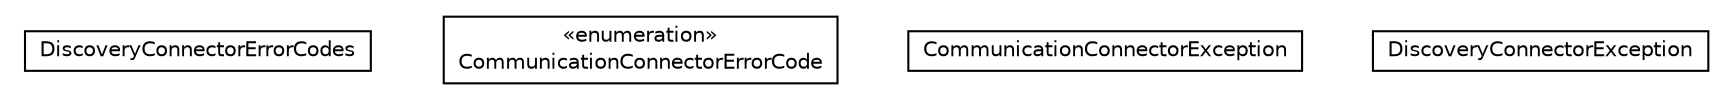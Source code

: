 #!/usr/local/bin/dot
#
# Class diagram 
# Generated by UMLGraph version R5_6-24-gf6e263 (http://www.umlgraph.org/)
#

digraph G {
	edge [fontname="Helvetica",fontsize=10,labelfontname="Helvetica",labelfontsize=10];
	node [fontname="Helvetica",fontsize=10,shape=plaintext];
	nodesep=0.25;
	ranksep=0.5;
	// org.universAAL.middleware.connectors.exception.DiscoveryConnectorErrorCodes
	c17689 [label=<<table title="org.universAAL.middleware.connectors.exception.DiscoveryConnectorErrorCodes" border="0" cellborder="1" cellspacing="0" cellpadding="2" port="p" href="./DiscoveryConnectorErrorCodes.html">
		<tr><td><table border="0" cellspacing="0" cellpadding="1">
<tr><td align="center" balign="center"> DiscoveryConnectorErrorCodes </td></tr>
		</table></td></tr>
		</table>>, URL="./DiscoveryConnectorErrorCodes.html", fontname="Helvetica", fontcolor="black", fontsize=10.0];
	// org.universAAL.middleware.connectors.exception.CommunicationConnectorErrorCode
	c17690 [label=<<table title="org.universAAL.middleware.connectors.exception.CommunicationConnectorErrorCode" border="0" cellborder="1" cellspacing="0" cellpadding="2" port="p" href="./CommunicationConnectorErrorCode.html">
		<tr><td><table border="0" cellspacing="0" cellpadding="1">
<tr><td align="center" balign="center"> &#171;enumeration&#187; </td></tr>
<tr><td align="center" balign="center"> CommunicationConnectorErrorCode </td></tr>
		</table></td></tr>
		</table>>, URL="./CommunicationConnectorErrorCode.html", fontname="Helvetica", fontcolor="black", fontsize=10.0];
	// org.universAAL.middleware.connectors.exception.CommunicationConnectorException
	c17691 [label=<<table title="org.universAAL.middleware.connectors.exception.CommunicationConnectorException" border="0" cellborder="1" cellspacing="0" cellpadding="2" port="p" href="./CommunicationConnectorException.html">
		<tr><td><table border="0" cellspacing="0" cellpadding="1">
<tr><td align="center" balign="center"> CommunicationConnectorException </td></tr>
		</table></td></tr>
		</table>>, URL="./CommunicationConnectorException.html", fontname="Helvetica", fontcolor="black", fontsize=10.0];
	// org.universAAL.middleware.connectors.exception.DiscoveryConnectorException
	c17692 [label=<<table title="org.universAAL.middleware.connectors.exception.DiscoveryConnectorException" border="0" cellborder="1" cellspacing="0" cellpadding="2" port="p" href="./DiscoveryConnectorException.html">
		<tr><td><table border="0" cellspacing="0" cellpadding="1">
<tr><td align="center" balign="center"> DiscoveryConnectorException </td></tr>
		</table></td></tr>
		</table>>, URL="./DiscoveryConnectorException.html", fontname="Helvetica", fontcolor="black", fontsize=10.0];
}

